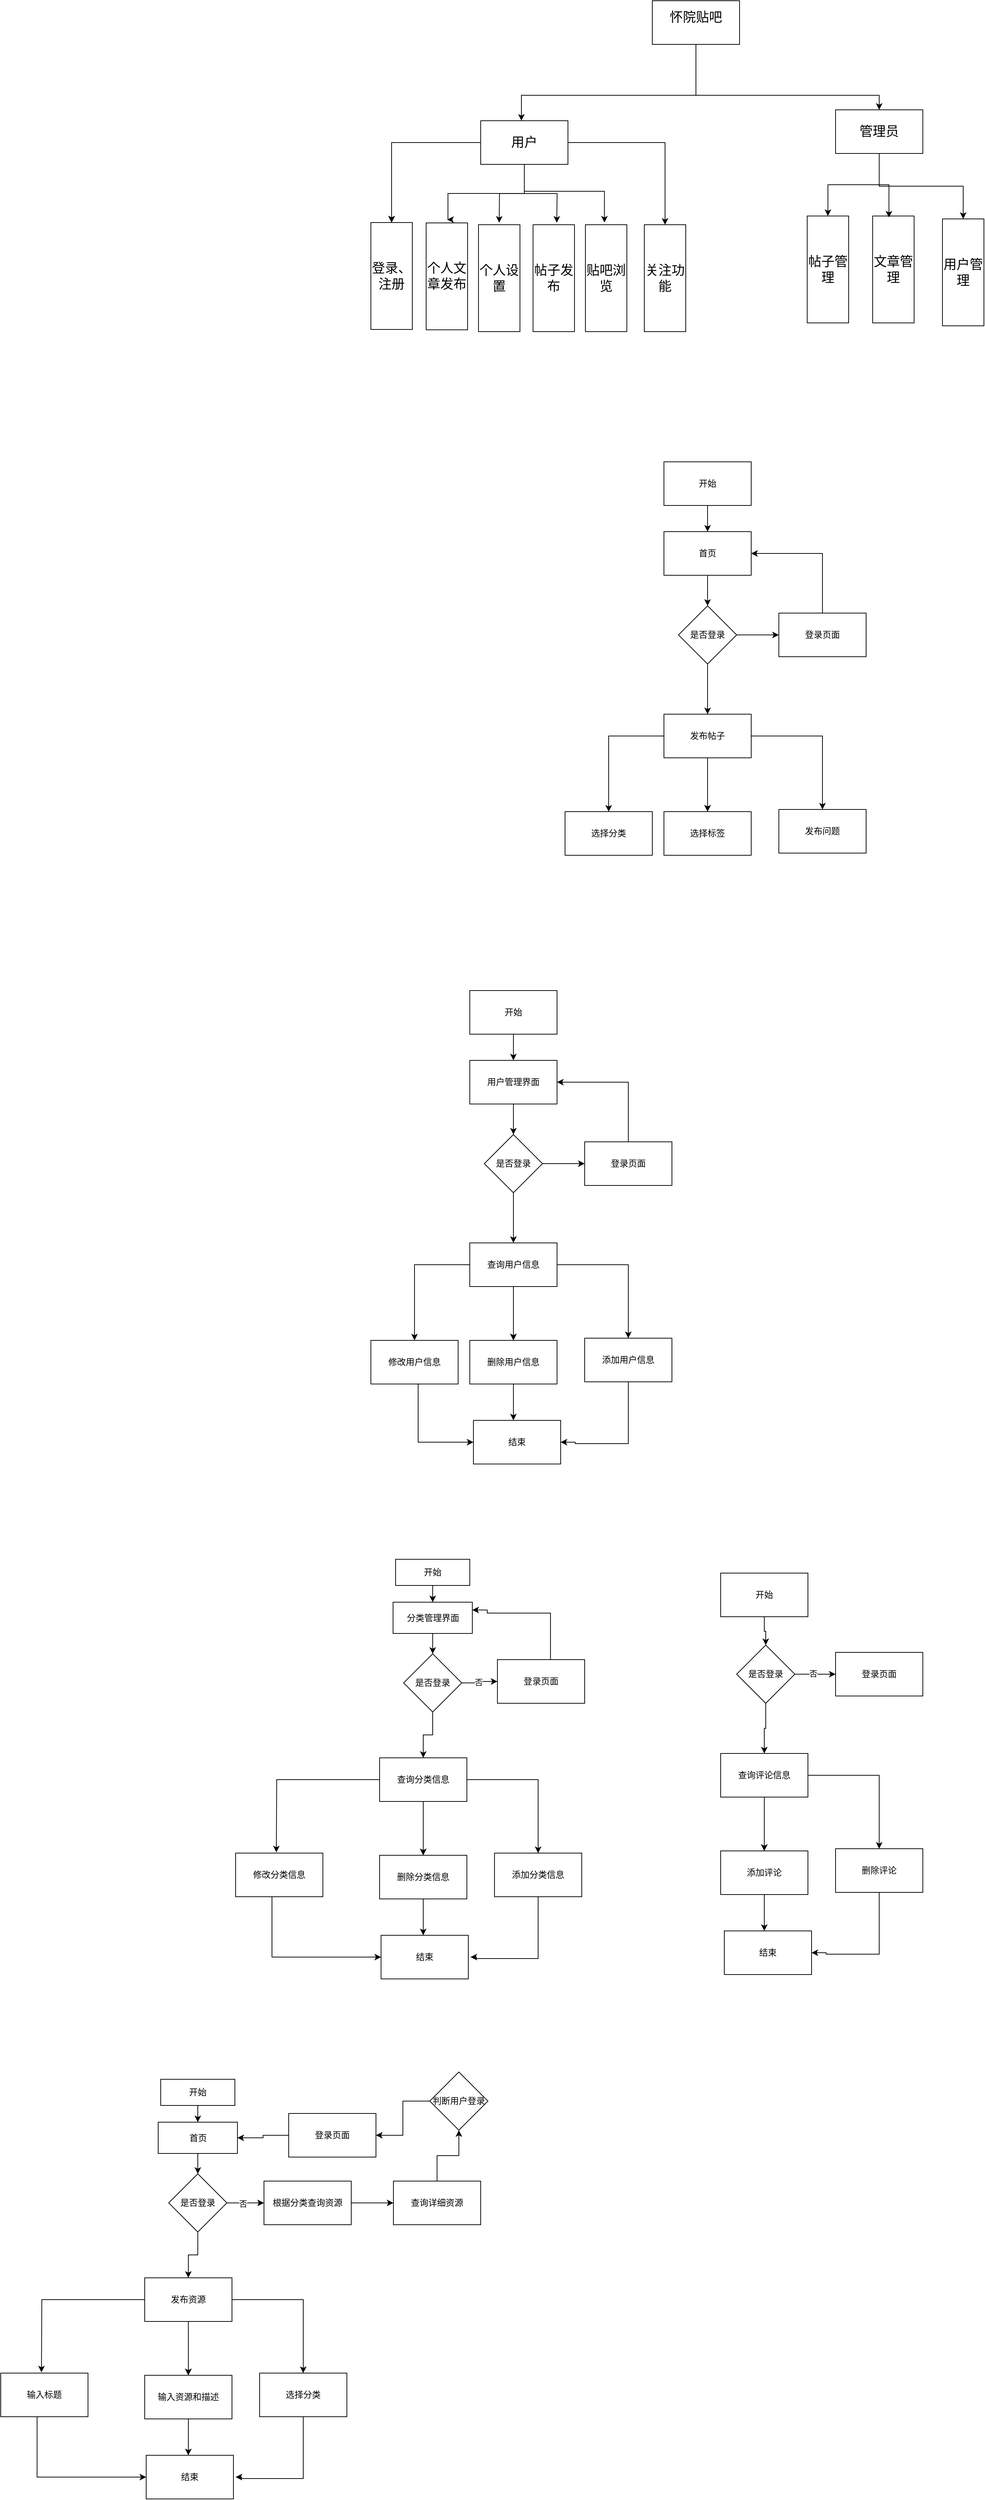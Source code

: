 <mxfile version="24.3.1" type="github">
  <diagram name="第 1 页" id="1ZQFvXXiHLZ0BebODqhY">
    <mxGraphModel dx="2300" dy="357" grid="0" gridSize="10" guides="1" tooltips="1" connect="1" arrows="1" fold="1" page="0" pageScale="1" pageWidth="827" pageHeight="1169" math="0" shadow="0">
      <root>
        <mxCell id="0" />
        <mxCell id="1" parent="0" />
        <mxCell id="dkE4wHGUjzlHqI-ezR4g-3" value="" style="edgeStyle=orthogonalEdgeStyle;rounded=0;orthogonalLoop=1;jettySize=auto;html=1;" parent="1" source="dkE4wHGUjzlHqI-ezR4g-1" target="dkE4wHGUjzlHqI-ezR4g-2" edge="1">
          <mxGeometry relative="1" as="geometry">
            <Array as="points">
              <mxPoint x="339" y="558" />
              <mxPoint x="99" y="558" />
            </Array>
          </mxGeometry>
        </mxCell>
        <mxCell id="dkE4wHGUjzlHqI-ezR4g-5" value="" style="edgeStyle=orthogonalEdgeStyle;rounded=0;orthogonalLoop=1;jettySize=auto;html=1;" parent="1" source="dkE4wHGUjzlHqI-ezR4g-1" target="dkE4wHGUjzlHqI-ezR4g-4" edge="1">
          <mxGeometry relative="1" as="geometry">
            <Array as="points">
              <mxPoint x="339" y="558" />
              <mxPoint x="591" y="558" />
            </Array>
          </mxGeometry>
        </mxCell>
        <mxCell id="dkE4wHGUjzlHqI-ezR4g-1" value="&lt;font style=&quot;font-size: 18px;&quot;&gt;怀院贴吧&lt;/font&gt;&lt;div&gt;&lt;br&gt;&lt;/div&gt;" style="rounded=0;whiteSpace=wrap;html=1;" parent="1" vertex="1">
          <mxGeometry x="279" y="428" width="120" height="60" as="geometry" />
        </mxCell>
        <mxCell id="dkE4wHGUjzlHqI-ezR4g-7" value="" style="edgeStyle=orthogonalEdgeStyle;rounded=0;orthogonalLoop=1;jettySize=auto;html=1;" parent="1" source="dkE4wHGUjzlHqI-ezR4g-2" target="dkE4wHGUjzlHqI-ezR4g-6" edge="1">
          <mxGeometry relative="1" as="geometry" />
        </mxCell>
        <mxCell id="dkE4wHGUjzlHqI-ezR4g-8" value="" style="edgeStyle=orthogonalEdgeStyle;rounded=0;orthogonalLoop=1;jettySize=auto;html=1;" parent="1" source="dkE4wHGUjzlHqI-ezR4g-2" target="dkE4wHGUjzlHqI-ezR4g-6" edge="1">
          <mxGeometry relative="1" as="geometry" />
        </mxCell>
        <mxCell id="dkE4wHGUjzlHqI-ezR4g-9" value="" style="edgeStyle=orthogonalEdgeStyle;rounded=0;orthogonalLoop=1;jettySize=auto;html=1;" parent="1" source="dkE4wHGUjzlHqI-ezR4g-2" target="dkE4wHGUjzlHqI-ezR4g-6" edge="1">
          <mxGeometry relative="1" as="geometry" />
        </mxCell>
        <mxCell id="dkE4wHGUjzlHqI-ezR4g-12" value="" style="edgeStyle=orthogonalEdgeStyle;rounded=0;orthogonalLoop=1;jettySize=auto;html=1;" parent="1" source="dkE4wHGUjzlHqI-ezR4g-2" edge="1">
          <mxGeometry relative="1" as="geometry">
            <mxPoint x="-3" y="729" as="targetPoint" />
            <Array as="points">
              <mxPoint x="103" y="693" />
              <mxPoint x="-2" y="693" />
            </Array>
          </mxGeometry>
        </mxCell>
        <mxCell id="dkE4wHGUjzlHqI-ezR4g-27" style="edgeStyle=orthogonalEdgeStyle;rounded=0;orthogonalLoop=1;jettySize=auto;html=1;" parent="1" source="dkE4wHGUjzlHqI-ezR4g-2" edge="1">
          <mxGeometry relative="1" as="geometry">
            <mxPoint x="68.4" y="733.2" as="targetPoint" />
          </mxGeometry>
        </mxCell>
        <mxCell id="dkE4wHGUjzlHqI-ezR4g-28" style="edgeStyle=orthogonalEdgeStyle;rounded=0;orthogonalLoop=1;jettySize=auto;html=1;" parent="1" source="dkE4wHGUjzlHqI-ezR4g-2" edge="1">
          <mxGeometry relative="1" as="geometry">
            <mxPoint x="147.6" y="733.2" as="targetPoint" />
          </mxGeometry>
        </mxCell>
        <mxCell id="dkE4wHGUjzlHqI-ezR4g-29" style="edgeStyle=orthogonalEdgeStyle;rounded=0;orthogonalLoop=1;jettySize=auto;html=1;" parent="1" edge="1">
          <mxGeometry relative="1" as="geometry">
            <mxPoint x="213.2" y="733.0" as="targetPoint" />
            <mxPoint x="163" y="621.2" as="sourcePoint" />
            <Array as="points">
              <mxPoint x="103" y="621" />
              <mxPoint x="103" y="690" />
              <mxPoint x="213" y="690" />
            </Array>
          </mxGeometry>
        </mxCell>
        <mxCell id="dkE4wHGUjzlHqI-ezR4g-30" style="edgeStyle=orthogonalEdgeStyle;rounded=0;orthogonalLoop=1;jettySize=auto;html=1;entryX=0.5;entryY=0;entryDx=0;entryDy=0;" parent="1" source="dkE4wHGUjzlHqI-ezR4g-2" target="dkE4wHGUjzlHqI-ezR4g-23" edge="1">
          <mxGeometry relative="1" as="geometry" />
        </mxCell>
        <mxCell id="dkE4wHGUjzlHqI-ezR4g-2" value="&lt;div&gt;&lt;span style=&quot;font-size: 18px;&quot;&gt;用户&lt;/span&gt;&lt;/div&gt;" style="rounded=0;whiteSpace=wrap;html=1;" parent="1" vertex="1">
          <mxGeometry x="43" y="593" width="120" height="60" as="geometry" />
        </mxCell>
        <mxCell id="dkE4wHGUjzlHqI-ezR4g-31" style="edgeStyle=orthogonalEdgeStyle;rounded=0;orthogonalLoop=1;jettySize=auto;html=1;" parent="1" source="dkE4wHGUjzlHqI-ezR4g-4" target="dkE4wHGUjzlHqI-ezR4g-24" edge="1">
          <mxGeometry relative="1" as="geometry" />
        </mxCell>
        <mxCell id="dkE4wHGUjzlHqI-ezR4g-33" style="edgeStyle=orthogonalEdgeStyle;rounded=0;orthogonalLoop=1;jettySize=auto;html=1;entryX=0.5;entryY=0;entryDx=0;entryDy=0;" parent="1" source="dkE4wHGUjzlHqI-ezR4g-4" target="dkE4wHGUjzlHqI-ezR4g-26" edge="1">
          <mxGeometry relative="1" as="geometry">
            <Array as="points">
              <mxPoint x="591" y="683" />
              <mxPoint x="707" y="683" />
            </Array>
          </mxGeometry>
        </mxCell>
        <mxCell id="dkE4wHGUjzlHqI-ezR4g-4" value="&lt;div&gt;&lt;span style=&quot;font-size: 18px;&quot;&gt;管理员&lt;/span&gt;&lt;/div&gt;" style="rounded=0;whiteSpace=wrap;html=1;" parent="1" vertex="1">
          <mxGeometry x="531" y="578" width="120" height="60" as="geometry" />
        </mxCell>
        <mxCell id="dkE4wHGUjzlHqI-ezR4g-6" value="&lt;span style=&quot;font-size: 18px;&quot;&gt;登录、注册&lt;/span&gt;" style="rounded=0;whiteSpace=wrap;html=1;" parent="1" vertex="1">
          <mxGeometry x="-108" y="733" width="57" height="147" as="geometry" />
        </mxCell>
        <mxCell id="dkE4wHGUjzlHqI-ezR4g-19" value="&lt;font style=&quot;font-size: 18px;&quot;&gt;贴吧浏览&lt;/font&gt;" style="rounded=0;whiteSpace=wrap;html=1;" parent="1" vertex="1">
          <mxGeometry x="187" y="736" width="57" height="147" as="geometry" />
        </mxCell>
        <mxCell id="dkE4wHGUjzlHqI-ezR4g-20" value="&lt;font style=&quot;font-size: 18px;&quot;&gt;个人文章发布&lt;/font&gt;" style="rounded=0;whiteSpace=wrap;html=1;" parent="1" vertex="1">
          <mxGeometry x="-32" y="733.5" width="57" height="147" as="geometry" />
        </mxCell>
        <mxCell id="dkE4wHGUjzlHqI-ezR4g-21" value="&lt;font style=&quot;font-size: 18px;&quot;&gt;个人设置&lt;/font&gt;" style="rounded=0;whiteSpace=wrap;html=1;" parent="1" vertex="1">
          <mxGeometry x="40" y="736" width="57" height="147" as="geometry" />
        </mxCell>
        <mxCell id="dkE4wHGUjzlHqI-ezR4g-22" value="&lt;font style=&quot;font-size: 18px;&quot;&gt;帖子发布&lt;/font&gt;" style="rounded=0;whiteSpace=wrap;html=1;" parent="1" vertex="1">
          <mxGeometry x="115" y="736" width="57" height="147" as="geometry" />
        </mxCell>
        <mxCell id="dkE4wHGUjzlHqI-ezR4g-23" value="&lt;font style=&quot;font-size: 18px;&quot;&gt;关注功能&lt;/font&gt;" style="rounded=0;whiteSpace=wrap;html=1;" parent="1" vertex="1">
          <mxGeometry x="268" y="736" width="57" height="147" as="geometry" />
        </mxCell>
        <mxCell id="dkE4wHGUjzlHqI-ezR4g-24" value="&lt;font style=&quot;font-size: 18px;&quot;&gt;帖子管理&lt;/font&gt;" style="rounded=0;whiteSpace=wrap;html=1;" parent="1" vertex="1">
          <mxGeometry x="492" y="724" width="57" height="147" as="geometry" />
        </mxCell>
        <mxCell id="dkE4wHGUjzlHqI-ezR4g-25" value="&lt;span style=&quot;font-size: 18px;&quot;&gt;文章管理&lt;/span&gt;" style="rounded=0;whiteSpace=wrap;html=1;" parent="1" vertex="1">
          <mxGeometry x="582" y="724" width="57" height="147" as="geometry" />
        </mxCell>
        <mxCell id="dkE4wHGUjzlHqI-ezR4g-26" value="&lt;span style=&quot;font-size: 18px;&quot;&gt;用户管理&lt;/span&gt;" style="rounded=0;whiteSpace=wrap;html=1;" parent="1" vertex="1">
          <mxGeometry x="678" y="728" width="57" height="147" as="geometry" />
        </mxCell>
        <mxCell id="dkE4wHGUjzlHqI-ezR4g-32" style="edgeStyle=orthogonalEdgeStyle;rounded=0;orthogonalLoop=1;jettySize=auto;html=1;entryX=0.393;entryY=0.014;entryDx=0;entryDy=0;entryPerimeter=0;" parent="1" source="dkE4wHGUjzlHqI-ezR4g-4" target="dkE4wHGUjzlHqI-ezR4g-25" edge="1">
          <mxGeometry relative="1" as="geometry" />
        </mxCell>
        <mxCell id="dkE4wHGUjzlHqI-ezR4g-36" value="" style="edgeStyle=orthogonalEdgeStyle;rounded=0;orthogonalLoop=1;jettySize=auto;html=1;" parent="1" source="dkE4wHGUjzlHqI-ezR4g-34" target="dkE4wHGUjzlHqI-ezR4g-35" edge="1">
          <mxGeometry relative="1" as="geometry" />
        </mxCell>
        <mxCell id="dkE4wHGUjzlHqI-ezR4g-34" value="开始" style="rounded=0;whiteSpace=wrap;html=1;flipH=1;flipV=0;" parent="1" vertex="1">
          <mxGeometry x="295" y="1062" width="120" height="60" as="geometry" />
        </mxCell>
        <mxCell id="dkE4wHGUjzlHqI-ezR4g-38" value="" style="edgeStyle=orthogonalEdgeStyle;rounded=0;orthogonalLoop=1;jettySize=auto;html=1;" parent="1" source="dkE4wHGUjzlHqI-ezR4g-35" target="dkE4wHGUjzlHqI-ezR4g-37" edge="1">
          <mxGeometry relative="1" as="geometry" />
        </mxCell>
        <mxCell id="dkE4wHGUjzlHqI-ezR4g-35" value="首页" style="whiteSpace=wrap;html=1;rounded=0;flipH=0;flipV=0;direction=east;" parent="1" vertex="1">
          <mxGeometry x="295" y="1158" width="120" height="60" as="geometry" />
        </mxCell>
        <mxCell id="dkE4wHGUjzlHqI-ezR4g-40" value="" style="edgeStyle=orthogonalEdgeStyle;rounded=0;orthogonalLoop=1;jettySize=auto;html=1;" parent="1" source="dkE4wHGUjzlHqI-ezR4g-37" target="dkE4wHGUjzlHqI-ezR4g-39" edge="1">
          <mxGeometry relative="1" as="geometry" />
        </mxCell>
        <mxCell id="dkE4wHGUjzlHqI-ezR4g-49" value="" style="edgeStyle=orthogonalEdgeStyle;rounded=0;orthogonalLoop=1;jettySize=auto;html=1;" parent="1" source="dkE4wHGUjzlHqI-ezR4g-37" target="dkE4wHGUjzlHqI-ezR4g-48" edge="1">
          <mxGeometry relative="1" as="geometry" />
        </mxCell>
        <mxCell id="dkE4wHGUjzlHqI-ezR4g-37" value="是否登录" style="rhombus;whiteSpace=wrap;html=1;rounded=0;flipH=0;flipV=0;direction=east;" parent="1" vertex="1">
          <mxGeometry x="315" y="1260" width="80" height="80" as="geometry" />
        </mxCell>
        <mxCell id="dkE4wHGUjzlHqI-ezR4g-42" value="" style="edgeStyle=orthogonalEdgeStyle;rounded=0;orthogonalLoop=1;jettySize=auto;html=1;" parent="1" source="dkE4wHGUjzlHqI-ezR4g-39" target="dkE4wHGUjzlHqI-ezR4g-41" edge="1">
          <mxGeometry relative="1" as="geometry" />
        </mxCell>
        <mxCell id="dkE4wHGUjzlHqI-ezR4g-44" value="" style="edgeStyle=orthogonalEdgeStyle;rounded=0;orthogonalLoop=1;jettySize=auto;html=1;" parent="1" source="dkE4wHGUjzlHqI-ezR4g-39" target="dkE4wHGUjzlHqI-ezR4g-43" edge="1">
          <mxGeometry relative="1" as="geometry" />
        </mxCell>
        <mxCell id="dkE4wHGUjzlHqI-ezR4g-45" value="" style="edgeStyle=orthogonalEdgeStyle;rounded=0;orthogonalLoop=1;jettySize=auto;html=1;" parent="1" source="dkE4wHGUjzlHqI-ezR4g-39" target="dkE4wHGUjzlHqI-ezR4g-43" edge="1">
          <mxGeometry relative="1" as="geometry" />
        </mxCell>
        <mxCell id="dkE4wHGUjzlHqI-ezR4g-47" style="edgeStyle=orthogonalEdgeStyle;rounded=0;orthogonalLoop=1;jettySize=auto;html=1;" parent="1" source="dkE4wHGUjzlHqI-ezR4g-39" target="dkE4wHGUjzlHqI-ezR4g-46" edge="1">
          <mxGeometry relative="1" as="geometry" />
        </mxCell>
        <mxCell id="dkE4wHGUjzlHqI-ezR4g-39" value="发布帖子" style="whiteSpace=wrap;html=1;rounded=0;flipH=0;flipV=0;direction=east;" parent="1" vertex="1">
          <mxGeometry x="295" y="1409" width="120" height="60" as="geometry" />
        </mxCell>
        <mxCell id="dkE4wHGUjzlHqI-ezR4g-41" value="选择分类" style="whiteSpace=wrap;html=1;rounded=0;flipH=1;flipV=0;" parent="1" vertex="1">
          <mxGeometry x="159" y="1543" width="120" height="60" as="geometry" />
        </mxCell>
        <mxCell id="dkE4wHGUjzlHqI-ezR4g-43" value="选择标签" style="whiteSpace=wrap;html=1;rounded=0;flipH=1;flipV=0;" parent="1" vertex="1">
          <mxGeometry x="295" y="1543" width="120" height="60" as="geometry" />
        </mxCell>
        <mxCell id="dkE4wHGUjzlHqI-ezR4g-46" value="发布问题" style="rounded=0;whiteSpace=wrap;html=1;flipH=1;flipV=0;" parent="1" vertex="1">
          <mxGeometry x="453" y="1540" width="120" height="60" as="geometry" />
        </mxCell>
        <mxCell id="dkE4wHGUjzlHqI-ezR4g-50" style="edgeStyle=orthogonalEdgeStyle;rounded=0;orthogonalLoop=1;jettySize=auto;html=1;entryX=1;entryY=0.5;entryDx=0;entryDy=0;" parent="1" source="dkE4wHGUjzlHqI-ezR4g-48" target="dkE4wHGUjzlHqI-ezR4g-35" edge="1">
          <mxGeometry relative="1" as="geometry">
            <Array as="points">
              <mxPoint x="513" y="1188" />
            </Array>
          </mxGeometry>
        </mxCell>
        <mxCell id="dkE4wHGUjzlHqI-ezR4g-48" value="登录页面" style="whiteSpace=wrap;html=1;rounded=0;flipH=0;flipV=0;direction=east;" parent="1" vertex="1">
          <mxGeometry x="453" y="1270" width="120" height="60" as="geometry" />
        </mxCell>
        <mxCell id="0Wv0sgiXNkyBPgpLI1Q3-3" value="" style="edgeStyle=orthogonalEdgeStyle;rounded=0;orthogonalLoop=1;jettySize=auto;html=1;" parent="1" source="0Wv0sgiXNkyBPgpLI1Q3-4" target="0Wv0sgiXNkyBPgpLI1Q3-6" edge="1">
          <mxGeometry relative="1" as="geometry" />
        </mxCell>
        <mxCell id="0Wv0sgiXNkyBPgpLI1Q3-4" value="开始" style="rounded=0;whiteSpace=wrap;html=1;flipH=1;flipV=0;" parent="1" vertex="1">
          <mxGeometry x="28" y="1789" width="120" height="60" as="geometry" />
        </mxCell>
        <mxCell id="0Wv0sgiXNkyBPgpLI1Q3-5" value="" style="edgeStyle=orthogonalEdgeStyle;rounded=0;orthogonalLoop=1;jettySize=auto;html=1;" parent="1" source="0Wv0sgiXNkyBPgpLI1Q3-6" target="0Wv0sgiXNkyBPgpLI1Q3-9" edge="1">
          <mxGeometry relative="1" as="geometry" />
        </mxCell>
        <mxCell id="0Wv0sgiXNkyBPgpLI1Q3-6" value="用户管理界面" style="whiteSpace=wrap;html=1;rounded=0;flipH=0;flipV=0;direction=east;" parent="1" vertex="1">
          <mxGeometry x="28" y="1885" width="120" height="60" as="geometry" />
        </mxCell>
        <mxCell id="0Wv0sgiXNkyBPgpLI1Q3-7" value="" style="edgeStyle=orthogonalEdgeStyle;rounded=0;orthogonalLoop=1;jettySize=auto;html=1;" parent="1" source="0Wv0sgiXNkyBPgpLI1Q3-9" target="0Wv0sgiXNkyBPgpLI1Q3-14" edge="1">
          <mxGeometry relative="1" as="geometry" />
        </mxCell>
        <mxCell id="0Wv0sgiXNkyBPgpLI1Q3-8" value="" style="edgeStyle=orthogonalEdgeStyle;rounded=0;orthogonalLoop=1;jettySize=auto;html=1;" parent="1" source="0Wv0sgiXNkyBPgpLI1Q3-9" target="0Wv0sgiXNkyBPgpLI1Q3-19" edge="1">
          <mxGeometry relative="1" as="geometry" />
        </mxCell>
        <mxCell id="0Wv0sgiXNkyBPgpLI1Q3-9" value="是否登录" style="rhombus;whiteSpace=wrap;html=1;rounded=0;flipH=0;flipV=0;direction=east;" parent="1" vertex="1">
          <mxGeometry x="48" y="1987" width="80" height="80" as="geometry" />
        </mxCell>
        <mxCell id="0Wv0sgiXNkyBPgpLI1Q3-10" value="" style="edgeStyle=orthogonalEdgeStyle;rounded=0;orthogonalLoop=1;jettySize=auto;html=1;" parent="1" source="0Wv0sgiXNkyBPgpLI1Q3-14" target="0Wv0sgiXNkyBPgpLI1Q3-15" edge="1">
          <mxGeometry relative="1" as="geometry" />
        </mxCell>
        <mxCell id="0Wv0sgiXNkyBPgpLI1Q3-11" value="" style="edgeStyle=orthogonalEdgeStyle;rounded=0;orthogonalLoop=1;jettySize=auto;html=1;" parent="1" source="0Wv0sgiXNkyBPgpLI1Q3-14" target="0Wv0sgiXNkyBPgpLI1Q3-16" edge="1">
          <mxGeometry relative="1" as="geometry" />
        </mxCell>
        <mxCell id="0Wv0sgiXNkyBPgpLI1Q3-12" value="" style="edgeStyle=orthogonalEdgeStyle;rounded=0;orthogonalLoop=1;jettySize=auto;html=1;" parent="1" source="0Wv0sgiXNkyBPgpLI1Q3-14" target="0Wv0sgiXNkyBPgpLI1Q3-16" edge="1">
          <mxGeometry relative="1" as="geometry" />
        </mxCell>
        <mxCell id="0Wv0sgiXNkyBPgpLI1Q3-13" style="edgeStyle=orthogonalEdgeStyle;rounded=0;orthogonalLoop=1;jettySize=auto;html=1;" parent="1" source="0Wv0sgiXNkyBPgpLI1Q3-14" target="0Wv0sgiXNkyBPgpLI1Q3-17" edge="1">
          <mxGeometry relative="1" as="geometry" />
        </mxCell>
        <mxCell id="0Wv0sgiXNkyBPgpLI1Q3-14" value="查询用户信息" style="whiteSpace=wrap;html=1;rounded=0;flipH=0;flipV=0;direction=east;" parent="1" vertex="1">
          <mxGeometry x="28" y="2136" width="120" height="60" as="geometry" />
        </mxCell>
        <mxCell id="0Wv0sgiXNkyBPgpLI1Q3-21" style="edgeStyle=orthogonalEdgeStyle;rounded=0;orthogonalLoop=1;jettySize=auto;html=1;" parent="1" source="0Wv0sgiXNkyBPgpLI1Q3-15" target="0Wv0sgiXNkyBPgpLI1Q3-20" edge="1">
          <mxGeometry relative="1" as="geometry">
            <Array as="points">
              <mxPoint x="-43" y="2410" />
            </Array>
          </mxGeometry>
        </mxCell>
        <mxCell id="0Wv0sgiXNkyBPgpLI1Q3-15" value="修改用户信息" style="whiteSpace=wrap;html=1;rounded=0;flipH=1;flipV=0;" parent="1" vertex="1">
          <mxGeometry x="-108" y="2270" width="120" height="60" as="geometry" />
        </mxCell>
        <mxCell id="0Wv0sgiXNkyBPgpLI1Q3-22" value="" style="edgeStyle=orthogonalEdgeStyle;rounded=0;orthogonalLoop=1;jettySize=auto;html=1;" parent="1" source="0Wv0sgiXNkyBPgpLI1Q3-16" target="0Wv0sgiXNkyBPgpLI1Q3-20" edge="1">
          <mxGeometry relative="1" as="geometry">
            <Array as="points">
              <mxPoint x="88" y="2362" />
              <mxPoint x="88" y="2362" />
            </Array>
          </mxGeometry>
        </mxCell>
        <mxCell id="0Wv0sgiXNkyBPgpLI1Q3-16" value="删除用户信息" style="whiteSpace=wrap;html=1;rounded=0;flipH=1;flipV=0;" parent="1" vertex="1">
          <mxGeometry x="28" y="2270" width="120" height="60" as="geometry" />
        </mxCell>
        <mxCell id="0Wv0sgiXNkyBPgpLI1Q3-23" style="edgeStyle=orthogonalEdgeStyle;rounded=0;orthogonalLoop=1;jettySize=auto;html=1;entryX=1;entryY=0.5;entryDx=0;entryDy=0;" parent="1" source="0Wv0sgiXNkyBPgpLI1Q3-17" target="0Wv0sgiXNkyBPgpLI1Q3-20" edge="1">
          <mxGeometry relative="1" as="geometry">
            <Array as="points">
              <mxPoint x="246" y="2412" />
              <mxPoint x="173" y="2412" />
              <mxPoint x="173" y="2410" />
            </Array>
          </mxGeometry>
        </mxCell>
        <mxCell id="0Wv0sgiXNkyBPgpLI1Q3-17" value="添加用户信息" style="rounded=0;whiteSpace=wrap;html=1;flipH=1;flipV=0;" parent="1" vertex="1">
          <mxGeometry x="186" y="2267" width="120" height="60" as="geometry" />
        </mxCell>
        <mxCell id="0Wv0sgiXNkyBPgpLI1Q3-18" style="edgeStyle=orthogonalEdgeStyle;rounded=0;orthogonalLoop=1;jettySize=auto;html=1;entryX=1;entryY=0.5;entryDx=0;entryDy=0;" parent="1" source="0Wv0sgiXNkyBPgpLI1Q3-19" target="0Wv0sgiXNkyBPgpLI1Q3-6" edge="1">
          <mxGeometry relative="1" as="geometry">
            <Array as="points">
              <mxPoint x="246" y="1915" />
            </Array>
          </mxGeometry>
        </mxCell>
        <mxCell id="0Wv0sgiXNkyBPgpLI1Q3-19" value="登录页面" style="whiteSpace=wrap;html=1;rounded=0;flipH=0;flipV=0;direction=east;" parent="1" vertex="1">
          <mxGeometry x="186" y="1997" width="120" height="60" as="geometry" />
        </mxCell>
        <mxCell id="0Wv0sgiXNkyBPgpLI1Q3-20" value="结束" style="rounded=0;whiteSpace=wrap;html=1;" parent="1" vertex="1">
          <mxGeometry x="33" y="2380" width="120" height="60" as="geometry" />
        </mxCell>
        <mxCell id="0Wv0sgiXNkyBPgpLI1Q3-45" value="" style="edgeStyle=orthogonalEdgeStyle;rounded=0;orthogonalLoop=1;jettySize=auto;html=1;" parent="1" source="0Wv0sgiXNkyBPgpLI1Q3-25" target="0Wv0sgiXNkyBPgpLI1Q3-30" edge="1">
          <mxGeometry relative="1" as="geometry" />
        </mxCell>
        <mxCell id="0Wv0sgiXNkyBPgpLI1Q3-25" value="开始" style="rounded=0;whiteSpace=wrap;html=1;flipH=1;flipV=0;" parent="1" vertex="1">
          <mxGeometry x="373" y="2590" width="120" height="60" as="geometry" />
        </mxCell>
        <mxCell id="0Wv0sgiXNkyBPgpLI1Q3-28" value="" style="edgeStyle=orthogonalEdgeStyle;rounded=0;orthogonalLoop=1;jettySize=auto;html=1;" parent="1" source="0Wv0sgiXNkyBPgpLI1Q3-30" target="0Wv0sgiXNkyBPgpLI1Q3-35" edge="1">
          <mxGeometry relative="1" as="geometry" />
        </mxCell>
        <mxCell id="0Wv0sgiXNkyBPgpLI1Q3-29" value="" style="edgeStyle=orthogonalEdgeStyle;rounded=0;orthogonalLoop=1;jettySize=auto;html=1;" parent="1" source="0Wv0sgiXNkyBPgpLI1Q3-30" target="0Wv0sgiXNkyBPgpLI1Q3-42" edge="1">
          <mxGeometry relative="1" as="geometry" />
        </mxCell>
        <mxCell id="0Wv0sgiXNkyBPgpLI1Q3-44" value="否" style="edgeLabel;html=1;align=center;verticalAlign=middle;resizable=0;points=[];" parent="0Wv0sgiXNkyBPgpLI1Q3-29" vertex="1" connectable="0">
          <mxGeometry x="-0.111" y="1" relative="1" as="geometry">
            <mxPoint as="offset" />
          </mxGeometry>
        </mxCell>
        <mxCell id="0Wv0sgiXNkyBPgpLI1Q3-30" value="是否登录" style="rhombus;whiteSpace=wrap;html=1;rounded=0;flipH=0;flipV=0;direction=east;" parent="1" vertex="1">
          <mxGeometry x="395" y="2689" width="80" height="80" as="geometry" />
        </mxCell>
        <mxCell id="0Wv0sgiXNkyBPgpLI1Q3-32" value="" style="edgeStyle=orthogonalEdgeStyle;rounded=0;orthogonalLoop=1;jettySize=auto;html=1;" parent="1" source="0Wv0sgiXNkyBPgpLI1Q3-35" target="0Wv0sgiXNkyBPgpLI1Q3-38" edge="1">
          <mxGeometry relative="1" as="geometry" />
        </mxCell>
        <mxCell id="0Wv0sgiXNkyBPgpLI1Q3-33" value="" style="edgeStyle=orthogonalEdgeStyle;rounded=0;orthogonalLoop=1;jettySize=auto;html=1;" parent="1" source="0Wv0sgiXNkyBPgpLI1Q3-35" target="0Wv0sgiXNkyBPgpLI1Q3-38" edge="1">
          <mxGeometry relative="1" as="geometry" />
        </mxCell>
        <mxCell id="0Wv0sgiXNkyBPgpLI1Q3-34" style="edgeStyle=orthogonalEdgeStyle;rounded=0;orthogonalLoop=1;jettySize=auto;html=1;" parent="1" source="0Wv0sgiXNkyBPgpLI1Q3-35" target="0Wv0sgiXNkyBPgpLI1Q3-40" edge="1">
          <mxGeometry relative="1" as="geometry" />
        </mxCell>
        <mxCell id="0Wv0sgiXNkyBPgpLI1Q3-35" value="查询评论信息" style="whiteSpace=wrap;html=1;rounded=0;flipH=0;flipV=0;direction=east;" parent="1" vertex="1">
          <mxGeometry x="373" y="2838" width="120" height="60" as="geometry" />
        </mxCell>
        <mxCell id="0Wv0sgiXNkyBPgpLI1Q3-37" value="" style="edgeStyle=orthogonalEdgeStyle;rounded=0;orthogonalLoop=1;jettySize=auto;html=1;" parent="1" source="0Wv0sgiXNkyBPgpLI1Q3-38" target="0Wv0sgiXNkyBPgpLI1Q3-43" edge="1">
          <mxGeometry relative="1" as="geometry">
            <Array as="points">
              <mxPoint x="433" y="3064" />
              <mxPoint x="433" y="3064" />
            </Array>
          </mxGeometry>
        </mxCell>
        <mxCell id="0Wv0sgiXNkyBPgpLI1Q3-38" value="添加评论" style="whiteSpace=wrap;html=1;rounded=0;flipH=1;flipV=0;" parent="1" vertex="1">
          <mxGeometry x="373" y="2972" width="120" height="60" as="geometry" />
        </mxCell>
        <mxCell id="0Wv0sgiXNkyBPgpLI1Q3-39" style="edgeStyle=orthogonalEdgeStyle;rounded=0;orthogonalLoop=1;jettySize=auto;html=1;entryX=1;entryY=0.5;entryDx=0;entryDy=0;" parent="1" source="0Wv0sgiXNkyBPgpLI1Q3-40" target="0Wv0sgiXNkyBPgpLI1Q3-43" edge="1">
          <mxGeometry relative="1" as="geometry">
            <Array as="points">
              <mxPoint x="591" y="3114" />
              <mxPoint x="518" y="3114" />
              <mxPoint x="518" y="3112" />
            </Array>
          </mxGeometry>
        </mxCell>
        <mxCell id="0Wv0sgiXNkyBPgpLI1Q3-40" value="删除评论" style="rounded=0;whiteSpace=wrap;html=1;flipH=1;flipV=0;" parent="1" vertex="1">
          <mxGeometry x="531" y="2969" width="120" height="60" as="geometry" />
        </mxCell>
        <mxCell id="0Wv0sgiXNkyBPgpLI1Q3-42" value="登录页面" style="whiteSpace=wrap;html=1;rounded=0;flipH=0;flipV=0;direction=east;" parent="1" vertex="1">
          <mxGeometry x="531" y="2699" width="120" height="60" as="geometry" />
        </mxCell>
        <mxCell id="0Wv0sgiXNkyBPgpLI1Q3-43" value="结束" style="rounded=0;whiteSpace=wrap;html=1;" parent="1" vertex="1">
          <mxGeometry x="378" y="3082" width="120" height="60" as="geometry" />
        </mxCell>
        <mxCell id="egfjNtJXAI5keod_ifqd-19" value="" style="edgeStyle=orthogonalEdgeStyle;rounded=0;orthogonalLoop=1;jettySize=auto;html=1;" edge="1" parent="1" source="egfjNtJXAI5keod_ifqd-2" target="egfjNtJXAI5keod_ifqd-18">
          <mxGeometry relative="1" as="geometry" />
        </mxCell>
        <mxCell id="egfjNtJXAI5keod_ifqd-2" value="开始" style="rounded=0;whiteSpace=wrap;html=1;flipH=1;flipV=0;" vertex="1" parent="1">
          <mxGeometry x="-74" y="2571" width="102" height="36" as="geometry" />
        </mxCell>
        <mxCell id="egfjNtJXAI5keod_ifqd-3" value="" style="edgeStyle=orthogonalEdgeStyle;rounded=0;orthogonalLoop=1;jettySize=auto;html=1;" edge="1" parent="1" source="egfjNtJXAI5keod_ifqd-6" target="egfjNtJXAI5keod_ifqd-10">
          <mxGeometry relative="1" as="geometry" />
        </mxCell>
        <mxCell id="egfjNtJXAI5keod_ifqd-4" value="" style="edgeStyle=orthogonalEdgeStyle;rounded=0;orthogonalLoop=1;jettySize=auto;html=1;" edge="1" parent="1" source="egfjNtJXAI5keod_ifqd-6" target="egfjNtJXAI5keod_ifqd-15">
          <mxGeometry relative="1" as="geometry" />
        </mxCell>
        <mxCell id="egfjNtJXAI5keod_ifqd-5" value="否" style="edgeLabel;html=1;align=center;verticalAlign=middle;resizable=0;points=[];" vertex="1" connectable="0" parent="egfjNtJXAI5keod_ifqd-4">
          <mxGeometry x="-0.111" y="1" relative="1" as="geometry">
            <mxPoint as="offset" />
          </mxGeometry>
        </mxCell>
        <mxCell id="egfjNtJXAI5keod_ifqd-6" value="是否登录" style="rhombus;whiteSpace=wrap;html=1;rounded=0;flipH=0;flipV=0;direction=east;" vertex="1" parent="1">
          <mxGeometry x="-63" y="2701" width="80" height="80" as="geometry" />
        </mxCell>
        <mxCell id="egfjNtJXAI5keod_ifqd-7" value="" style="edgeStyle=orthogonalEdgeStyle;rounded=0;orthogonalLoop=1;jettySize=auto;html=1;" edge="1" parent="1" source="egfjNtJXAI5keod_ifqd-10" target="egfjNtJXAI5keod_ifqd-12">
          <mxGeometry relative="1" as="geometry" />
        </mxCell>
        <mxCell id="egfjNtJXAI5keod_ifqd-8" value="" style="edgeStyle=orthogonalEdgeStyle;rounded=0;orthogonalLoop=1;jettySize=auto;html=1;" edge="1" parent="1" source="egfjNtJXAI5keod_ifqd-10" target="egfjNtJXAI5keod_ifqd-12">
          <mxGeometry relative="1" as="geometry" />
        </mxCell>
        <mxCell id="egfjNtJXAI5keod_ifqd-9" style="edgeStyle=orthogonalEdgeStyle;rounded=0;orthogonalLoop=1;jettySize=auto;html=1;" edge="1" parent="1" source="egfjNtJXAI5keod_ifqd-10" target="egfjNtJXAI5keod_ifqd-14">
          <mxGeometry relative="1" as="geometry" />
        </mxCell>
        <mxCell id="egfjNtJXAI5keod_ifqd-23" style="edgeStyle=orthogonalEdgeStyle;rounded=0;orthogonalLoop=1;jettySize=auto;html=1;" edge="1" parent="1" source="egfjNtJXAI5keod_ifqd-10">
          <mxGeometry relative="1" as="geometry">
            <mxPoint x="-238" y="2974.0" as="targetPoint" />
          </mxGeometry>
        </mxCell>
        <mxCell id="egfjNtJXAI5keod_ifqd-10" value="查询分类信息" style="whiteSpace=wrap;html=1;rounded=0;flipH=0;flipV=0;direction=east;" vertex="1" parent="1">
          <mxGeometry x="-96" y="2844" width="120" height="60" as="geometry" />
        </mxCell>
        <mxCell id="egfjNtJXAI5keod_ifqd-11" value="" style="edgeStyle=orthogonalEdgeStyle;rounded=0;orthogonalLoop=1;jettySize=auto;html=1;" edge="1" parent="1" source="egfjNtJXAI5keod_ifqd-12">
          <mxGeometry relative="1" as="geometry">
            <Array as="points">
              <mxPoint x="-36" y="3070" />
              <mxPoint x="-36" y="3070" />
            </Array>
            <mxPoint x="-36" y="3088" as="targetPoint" />
          </mxGeometry>
        </mxCell>
        <mxCell id="egfjNtJXAI5keod_ifqd-12" value="删除分类信息" style="whiteSpace=wrap;html=1;rounded=0;flipH=1;flipV=0;" vertex="1" parent="1">
          <mxGeometry x="-96" y="2978" width="120" height="60" as="geometry" />
        </mxCell>
        <mxCell id="egfjNtJXAI5keod_ifqd-13" style="edgeStyle=orthogonalEdgeStyle;rounded=0;orthogonalLoop=1;jettySize=auto;html=1;entryX=1;entryY=0.5;entryDx=0;entryDy=0;" edge="1" parent="1" source="egfjNtJXAI5keod_ifqd-14">
          <mxGeometry relative="1" as="geometry">
            <Array as="points">
              <mxPoint x="122" y="3120" />
              <mxPoint x="37" y="3120" />
              <mxPoint x="37" y="3118" />
            </Array>
            <mxPoint x="29" y="3118" as="targetPoint" />
          </mxGeometry>
        </mxCell>
        <mxCell id="egfjNtJXAI5keod_ifqd-14" value="添加分类信息" style="rounded=0;whiteSpace=wrap;html=1;flipH=1;flipV=0;" vertex="1" parent="1">
          <mxGeometry x="62" y="2975" width="120" height="60" as="geometry" />
        </mxCell>
        <mxCell id="egfjNtJXAI5keod_ifqd-21" style="edgeStyle=orthogonalEdgeStyle;rounded=0;orthogonalLoop=1;jettySize=auto;html=1;entryX=1;entryY=0.25;entryDx=0;entryDy=0;" edge="1" parent="1" source="egfjNtJXAI5keod_ifqd-15" target="egfjNtJXAI5keod_ifqd-18">
          <mxGeometry relative="1" as="geometry">
            <mxPoint x="65.2" y="2642.0" as="targetPoint" />
            <Array as="points">
              <mxPoint x="139" y="2645" />
              <mxPoint x="52" y="2645" />
              <mxPoint x="52" y="2641" />
            </Array>
          </mxGeometry>
        </mxCell>
        <mxCell id="egfjNtJXAI5keod_ifqd-15" value="登录页面" style="whiteSpace=wrap;html=1;rounded=0;flipH=0;flipV=0;direction=east;" vertex="1" parent="1">
          <mxGeometry x="66" y="2709" width="120" height="60" as="geometry" />
        </mxCell>
        <mxCell id="egfjNtJXAI5keod_ifqd-16" value="结束" style="rounded=0;whiteSpace=wrap;html=1;" vertex="1" parent="1">
          <mxGeometry x="-94" y="3088" width="120" height="60" as="geometry" />
        </mxCell>
        <mxCell id="egfjNtJXAI5keod_ifqd-20" value="" style="edgeStyle=orthogonalEdgeStyle;rounded=0;orthogonalLoop=1;jettySize=auto;html=1;" edge="1" parent="1" source="egfjNtJXAI5keod_ifqd-18" target="egfjNtJXAI5keod_ifqd-6">
          <mxGeometry relative="1" as="geometry" />
        </mxCell>
        <mxCell id="egfjNtJXAI5keod_ifqd-18" value="分类管理界面" style="rounded=0;whiteSpace=wrap;html=1;" vertex="1" parent="1">
          <mxGeometry x="-77.5" y="2630" width="109" height="43" as="geometry" />
        </mxCell>
        <mxCell id="egfjNtJXAI5keod_ifqd-25" style="edgeStyle=orthogonalEdgeStyle;rounded=0;orthogonalLoop=1;jettySize=auto;html=1;entryX=0;entryY=0.5;entryDx=0;entryDy=0;" edge="1" parent="1" source="egfjNtJXAI5keod_ifqd-22" target="egfjNtJXAI5keod_ifqd-16">
          <mxGeometry relative="1" as="geometry">
            <Array as="points">
              <mxPoint x="-244" y="3118" />
            </Array>
          </mxGeometry>
        </mxCell>
        <mxCell id="egfjNtJXAI5keod_ifqd-22" value="修改分类信息" style="rounded=0;whiteSpace=wrap;html=1;" vertex="1" parent="1">
          <mxGeometry x="-294" y="2975" width="120" height="60" as="geometry" />
        </mxCell>
        <mxCell id="egfjNtJXAI5keod_ifqd-26" value="" style="edgeStyle=orthogonalEdgeStyle;rounded=0;orthogonalLoop=1;jettySize=auto;html=1;" edge="1" parent="1" source="egfjNtJXAI5keod_ifqd-27" target="egfjNtJXAI5keod_ifqd-45">
          <mxGeometry relative="1" as="geometry" />
        </mxCell>
        <mxCell id="egfjNtJXAI5keod_ifqd-27" value="开始" style="rounded=0;whiteSpace=wrap;html=1;flipH=1;flipV=0;" vertex="1" parent="1">
          <mxGeometry x="-397" y="3286" width="102" height="36" as="geometry" />
        </mxCell>
        <mxCell id="egfjNtJXAI5keod_ifqd-28" value="" style="edgeStyle=orthogonalEdgeStyle;rounded=0;orthogonalLoop=1;jettySize=auto;html=1;" edge="1" parent="1" source="egfjNtJXAI5keod_ifqd-31" target="egfjNtJXAI5keod_ifqd-36">
          <mxGeometry relative="1" as="geometry" />
        </mxCell>
        <mxCell id="egfjNtJXAI5keod_ifqd-49" value="" style="edgeStyle=orthogonalEdgeStyle;rounded=0;orthogonalLoop=1;jettySize=auto;html=1;" edge="1" parent="1" source="egfjNtJXAI5keod_ifqd-31" target="egfjNtJXAI5keod_ifqd-48">
          <mxGeometry relative="1" as="geometry" />
        </mxCell>
        <mxCell id="egfjNtJXAI5keod_ifqd-50" value="否" style="edgeLabel;html=1;align=center;verticalAlign=middle;resizable=0;points=[];" vertex="1" connectable="0" parent="egfjNtJXAI5keod_ifqd-49">
          <mxGeometry x="-0.135" y="-1" relative="1" as="geometry">
            <mxPoint as="offset" />
          </mxGeometry>
        </mxCell>
        <mxCell id="egfjNtJXAI5keod_ifqd-31" value="是否登录" style="rhombus;whiteSpace=wrap;html=1;rounded=0;flipH=0;flipV=0;direction=east;" vertex="1" parent="1">
          <mxGeometry x="-386" y="3416" width="80" height="80" as="geometry" />
        </mxCell>
        <mxCell id="egfjNtJXAI5keod_ifqd-32" value="" style="edgeStyle=orthogonalEdgeStyle;rounded=0;orthogonalLoop=1;jettySize=auto;html=1;" edge="1" parent="1" source="egfjNtJXAI5keod_ifqd-36" target="egfjNtJXAI5keod_ifqd-38">
          <mxGeometry relative="1" as="geometry" />
        </mxCell>
        <mxCell id="egfjNtJXAI5keod_ifqd-33" value="" style="edgeStyle=orthogonalEdgeStyle;rounded=0;orthogonalLoop=1;jettySize=auto;html=1;" edge="1" parent="1" source="egfjNtJXAI5keod_ifqd-36" target="egfjNtJXAI5keod_ifqd-38">
          <mxGeometry relative="1" as="geometry" />
        </mxCell>
        <mxCell id="egfjNtJXAI5keod_ifqd-34" style="edgeStyle=orthogonalEdgeStyle;rounded=0;orthogonalLoop=1;jettySize=auto;html=1;" edge="1" parent="1" source="egfjNtJXAI5keod_ifqd-36" target="egfjNtJXAI5keod_ifqd-40">
          <mxGeometry relative="1" as="geometry" />
        </mxCell>
        <mxCell id="egfjNtJXAI5keod_ifqd-35" style="edgeStyle=orthogonalEdgeStyle;rounded=0;orthogonalLoop=1;jettySize=auto;html=1;" edge="1" parent="1" source="egfjNtJXAI5keod_ifqd-36">
          <mxGeometry relative="1" as="geometry">
            <mxPoint x="-561" y="3689.0" as="targetPoint" />
          </mxGeometry>
        </mxCell>
        <mxCell id="egfjNtJXAI5keod_ifqd-36" value="发布资源" style="whiteSpace=wrap;html=1;rounded=0;flipH=0;flipV=0;direction=east;" vertex="1" parent="1">
          <mxGeometry x="-419" y="3559" width="120" height="60" as="geometry" />
        </mxCell>
        <mxCell id="egfjNtJXAI5keod_ifqd-37" value="" style="edgeStyle=orthogonalEdgeStyle;rounded=0;orthogonalLoop=1;jettySize=auto;html=1;" edge="1" parent="1" source="egfjNtJXAI5keod_ifqd-38">
          <mxGeometry relative="1" as="geometry">
            <Array as="points">
              <mxPoint x="-359" y="3785" />
              <mxPoint x="-359" y="3785" />
            </Array>
            <mxPoint x="-359" y="3803" as="targetPoint" />
          </mxGeometry>
        </mxCell>
        <mxCell id="egfjNtJXAI5keod_ifqd-38" value="输入资源和描述" style="whiteSpace=wrap;html=1;rounded=0;flipH=1;flipV=0;" vertex="1" parent="1">
          <mxGeometry x="-419" y="3693" width="120" height="60" as="geometry" />
        </mxCell>
        <mxCell id="egfjNtJXAI5keod_ifqd-39" style="edgeStyle=orthogonalEdgeStyle;rounded=0;orthogonalLoop=1;jettySize=auto;html=1;entryX=1;entryY=0.5;entryDx=0;entryDy=0;" edge="1" parent="1" source="egfjNtJXAI5keod_ifqd-40">
          <mxGeometry relative="1" as="geometry">
            <Array as="points">
              <mxPoint x="-201" y="3835" />
              <mxPoint x="-286" y="3835" />
              <mxPoint x="-286" y="3833" />
            </Array>
            <mxPoint x="-294" y="3833" as="targetPoint" />
          </mxGeometry>
        </mxCell>
        <mxCell id="egfjNtJXAI5keod_ifqd-40" value="选择分类" style="rounded=0;whiteSpace=wrap;html=1;flipH=1;flipV=0;" vertex="1" parent="1">
          <mxGeometry x="-261" y="3690" width="120" height="60" as="geometry" />
        </mxCell>
        <mxCell id="egfjNtJXAI5keod_ifqd-53" value="" style="edgeStyle=orthogonalEdgeStyle;rounded=0;orthogonalLoop=1;jettySize=auto;html=1;" edge="1" parent="1" source="egfjNtJXAI5keod_ifqd-42" target="egfjNtJXAI5keod_ifqd-45">
          <mxGeometry relative="1" as="geometry" />
        </mxCell>
        <mxCell id="egfjNtJXAI5keod_ifqd-42" value="登录页面" style="whiteSpace=wrap;html=1;rounded=0;flipH=0;flipV=0;direction=east;" vertex="1" parent="1">
          <mxGeometry x="-221" y="3333" width="120" height="60" as="geometry" />
        </mxCell>
        <mxCell id="egfjNtJXAI5keod_ifqd-43" value="结束" style="rounded=0;whiteSpace=wrap;html=1;" vertex="1" parent="1">
          <mxGeometry x="-417" y="3803" width="120" height="60" as="geometry" />
        </mxCell>
        <mxCell id="egfjNtJXAI5keod_ifqd-44" value="" style="edgeStyle=orthogonalEdgeStyle;rounded=0;orthogonalLoop=1;jettySize=auto;html=1;" edge="1" parent="1" source="egfjNtJXAI5keod_ifqd-45" target="egfjNtJXAI5keod_ifqd-31">
          <mxGeometry relative="1" as="geometry" />
        </mxCell>
        <mxCell id="egfjNtJXAI5keod_ifqd-45" value="首页" style="rounded=0;whiteSpace=wrap;html=1;" vertex="1" parent="1">
          <mxGeometry x="-400.5" y="3345" width="109" height="43" as="geometry" />
        </mxCell>
        <mxCell id="egfjNtJXAI5keod_ifqd-46" style="edgeStyle=orthogonalEdgeStyle;rounded=0;orthogonalLoop=1;jettySize=auto;html=1;entryX=0;entryY=0.5;entryDx=0;entryDy=0;" edge="1" parent="1" source="egfjNtJXAI5keod_ifqd-47" target="egfjNtJXAI5keod_ifqd-43">
          <mxGeometry relative="1" as="geometry">
            <Array as="points">
              <mxPoint x="-567" y="3833" />
            </Array>
          </mxGeometry>
        </mxCell>
        <mxCell id="egfjNtJXAI5keod_ifqd-47" value="输入标题" style="rounded=0;whiteSpace=wrap;html=1;" vertex="1" parent="1">
          <mxGeometry x="-617" y="3690" width="120" height="60" as="geometry" />
        </mxCell>
        <mxCell id="egfjNtJXAI5keod_ifqd-52" value="" style="edgeStyle=orthogonalEdgeStyle;rounded=0;orthogonalLoop=1;jettySize=auto;html=1;" edge="1" parent="1" source="egfjNtJXAI5keod_ifqd-48" target="egfjNtJXAI5keod_ifqd-51">
          <mxGeometry relative="1" as="geometry" />
        </mxCell>
        <mxCell id="egfjNtJXAI5keod_ifqd-48" value="根据分类查询资源" style="rounded=0;whiteSpace=wrap;html=1;" vertex="1" parent="1">
          <mxGeometry x="-255" y="3426" width="120" height="60" as="geometry" />
        </mxCell>
        <mxCell id="egfjNtJXAI5keod_ifqd-55" value="" style="edgeStyle=orthogonalEdgeStyle;rounded=0;orthogonalLoop=1;jettySize=auto;html=1;" edge="1" parent="1" source="egfjNtJXAI5keod_ifqd-51" target="egfjNtJXAI5keod_ifqd-54">
          <mxGeometry relative="1" as="geometry" />
        </mxCell>
        <mxCell id="egfjNtJXAI5keod_ifqd-51" value="查询详细资源" style="rounded=0;whiteSpace=wrap;html=1;" vertex="1" parent="1">
          <mxGeometry x="-77" y="3426" width="120" height="60" as="geometry" />
        </mxCell>
        <mxCell id="egfjNtJXAI5keod_ifqd-56" style="edgeStyle=orthogonalEdgeStyle;rounded=0;orthogonalLoop=1;jettySize=auto;html=1;" edge="1" parent="1" source="egfjNtJXAI5keod_ifqd-54" target="egfjNtJXAI5keod_ifqd-42">
          <mxGeometry relative="1" as="geometry" />
        </mxCell>
        <mxCell id="egfjNtJXAI5keod_ifqd-54" value="判断用户登录" style="rhombus;whiteSpace=wrap;html=1;rounded=0;" vertex="1" parent="1">
          <mxGeometry x="-27" y="3276" width="80" height="80" as="geometry" />
        </mxCell>
      </root>
    </mxGraphModel>
  </diagram>
</mxfile>
